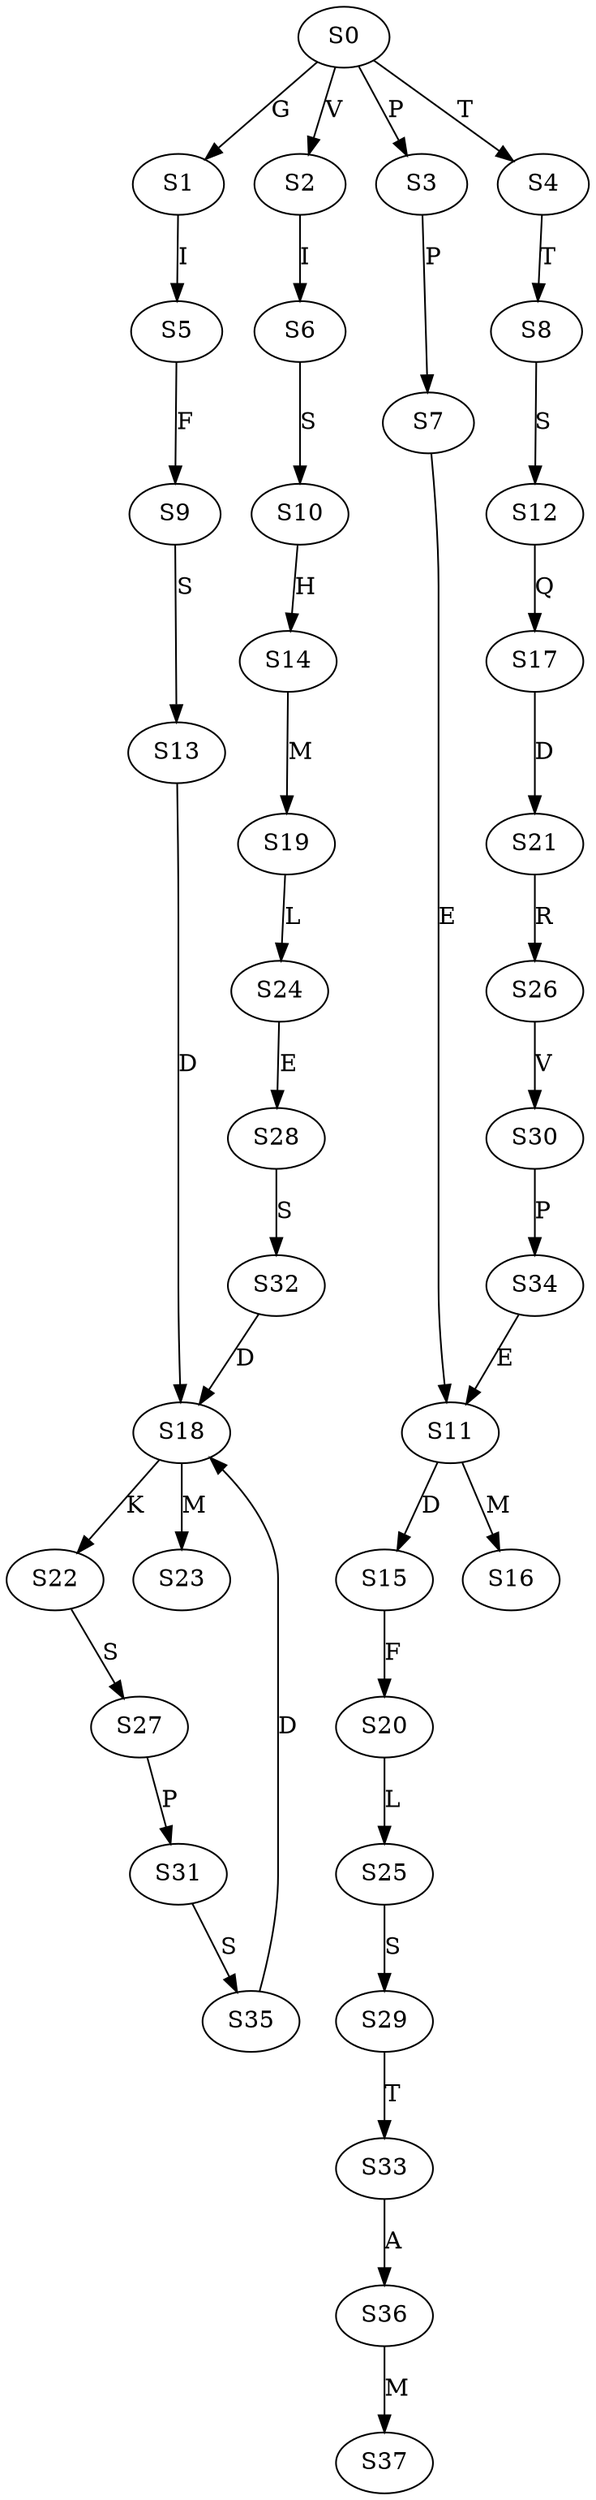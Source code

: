 strict digraph  {
	S0 -> S1 [ label = G ];
	S0 -> S2 [ label = V ];
	S0 -> S3 [ label = P ];
	S0 -> S4 [ label = T ];
	S1 -> S5 [ label = I ];
	S2 -> S6 [ label = I ];
	S3 -> S7 [ label = P ];
	S4 -> S8 [ label = T ];
	S5 -> S9 [ label = F ];
	S6 -> S10 [ label = S ];
	S7 -> S11 [ label = E ];
	S8 -> S12 [ label = S ];
	S9 -> S13 [ label = S ];
	S10 -> S14 [ label = H ];
	S11 -> S15 [ label = D ];
	S11 -> S16 [ label = M ];
	S12 -> S17 [ label = Q ];
	S13 -> S18 [ label = D ];
	S14 -> S19 [ label = M ];
	S15 -> S20 [ label = F ];
	S17 -> S21 [ label = D ];
	S18 -> S22 [ label = K ];
	S18 -> S23 [ label = M ];
	S19 -> S24 [ label = L ];
	S20 -> S25 [ label = L ];
	S21 -> S26 [ label = R ];
	S22 -> S27 [ label = S ];
	S24 -> S28 [ label = E ];
	S25 -> S29 [ label = S ];
	S26 -> S30 [ label = V ];
	S27 -> S31 [ label = P ];
	S28 -> S32 [ label = S ];
	S29 -> S33 [ label = T ];
	S30 -> S34 [ label = P ];
	S31 -> S35 [ label = S ];
	S32 -> S18 [ label = D ];
	S33 -> S36 [ label = A ];
	S34 -> S11 [ label = E ];
	S35 -> S18 [ label = D ];
	S36 -> S37 [ label = M ];
}
